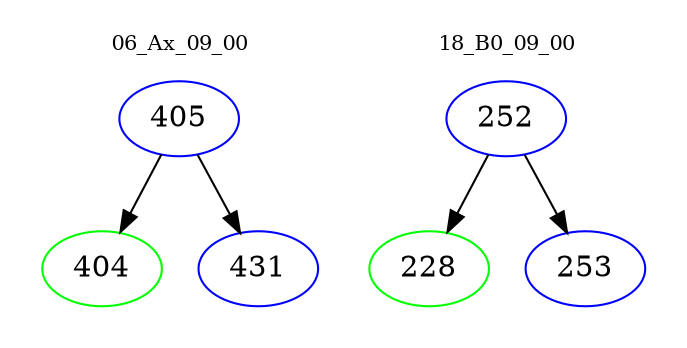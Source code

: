 digraph{
subgraph cluster_0 {
color = white
label = "06_Ax_09_00";
fontsize=10;
T0_405 [label="405", color="blue"]
T0_405 -> T0_404 [color="black"]
T0_404 [label="404", color="green"]
T0_405 -> T0_431 [color="black"]
T0_431 [label="431", color="blue"]
}
subgraph cluster_1 {
color = white
label = "18_B0_09_00";
fontsize=10;
T1_252 [label="252", color="blue"]
T1_252 -> T1_228 [color="black"]
T1_228 [label="228", color="green"]
T1_252 -> T1_253 [color="black"]
T1_253 [label="253", color="blue"]
}
}
